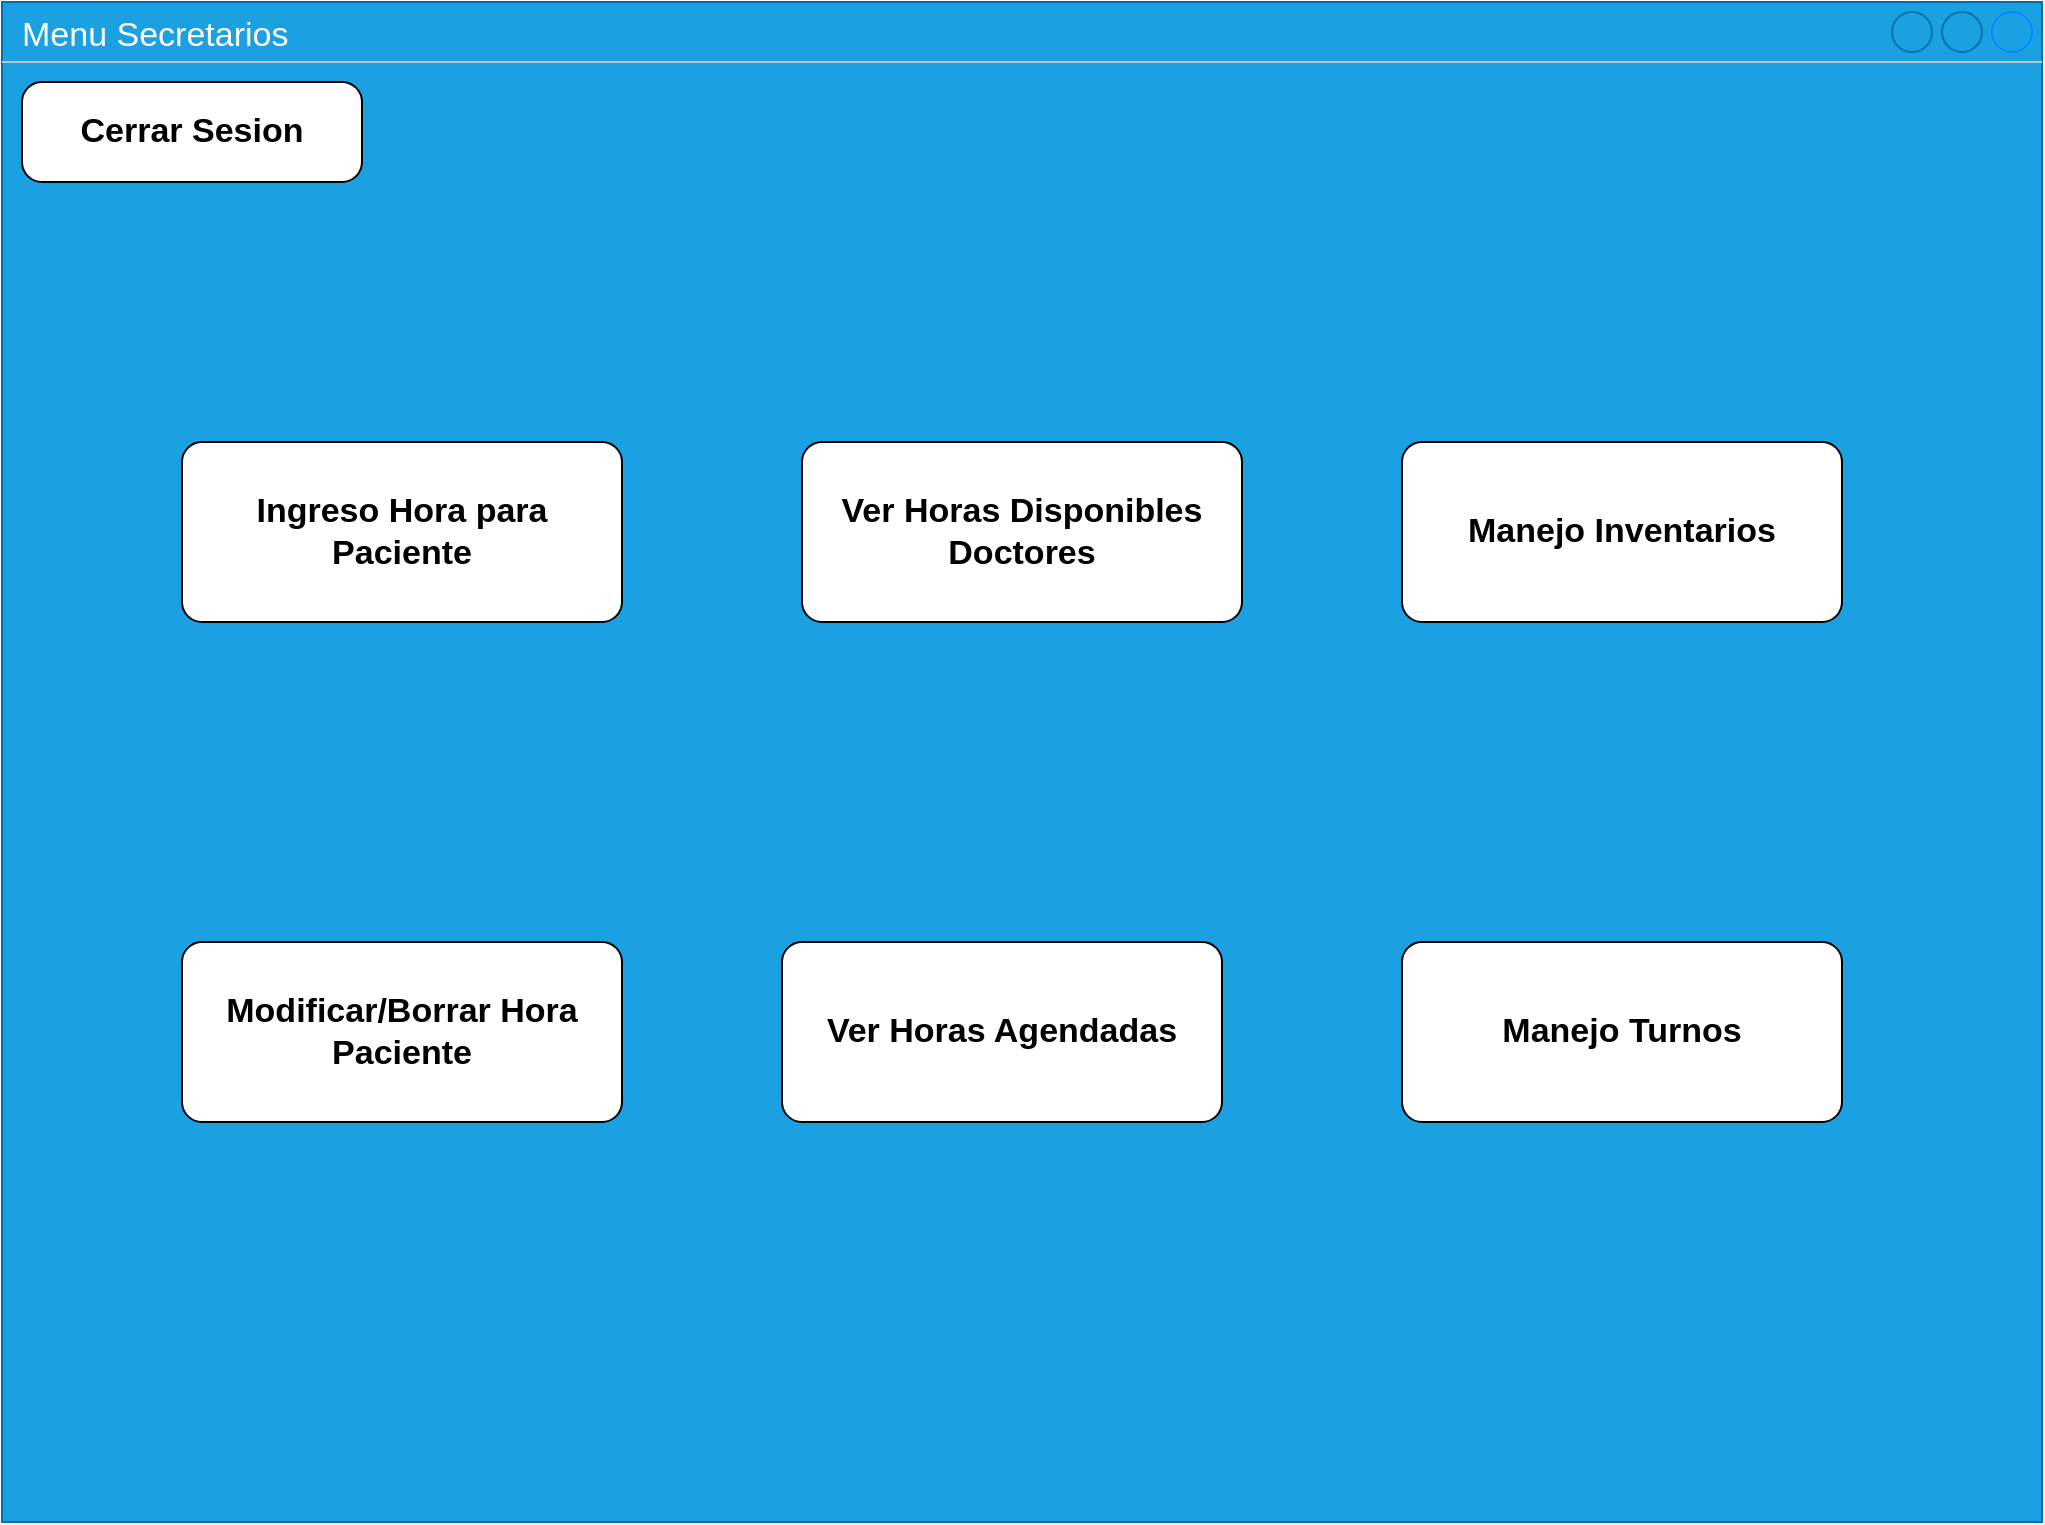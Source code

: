 <mxfile version="24.9.0">
  <diagram name="Page-1" id="IPXtiYjDvqrDLfl0yFzO">
    <mxGraphModel dx="1674" dy="746" grid="1" gridSize="10" guides="1" tooltips="1" connect="1" arrows="1" fold="1" page="1" pageScale="1" pageWidth="1200" pageHeight="1600" math="0" shadow="0">
      <root>
        <mxCell id="0" />
        <mxCell id="1" parent="0" />
        <mxCell id="4eq_vdF3BxGJwdHPpGQU-1" value="Menu Secretarios" style="strokeWidth=1;shadow=0;dashed=0;align=center;html=1;shape=mxgraph.mockup.containers.window;align=left;verticalAlign=top;spacingLeft=8;strokeColor2=#008cff;strokeColor3=#c4c4c4;fontColor=#ffffff;mainText=;fontSize=17;labelBackgroundColor=none;whiteSpace=wrap;fillColor=#1ba1e2;strokeColor=#006EAF;" parent="1" vertex="1">
          <mxGeometry x="90" y="200" width="1020" height="760" as="geometry" />
        </mxCell>
        <mxCell id="4eq_vdF3BxGJwdHPpGQU-2" value="Ingreso Hora para Paciente" style="strokeWidth=1;shadow=0;dashed=0;align=center;html=1;shape=mxgraph.mockup.buttons.button;mainText=;buttonStyle=round;fontSize=17;fontStyle=1;whiteSpace=wrap;" parent="1" vertex="1">
          <mxGeometry x="180" y="420" width="220" height="90" as="geometry" />
        </mxCell>
        <mxCell id="4eq_vdF3BxGJwdHPpGQU-3" value="Modificar/Borrar Hora Paciente" style="strokeWidth=1;shadow=0;dashed=0;align=center;html=1;shape=mxgraph.mockup.buttons.button;mainText=;buttonStyle=round;fontSize=17;fontStyle=1;whiteSpace=wrap;" parent="1" vertex="1">
          <mxGeometry x="180" y="670" width="220" height="90" as="geometry" />
        </mxCell>
        <mxCell id="4eq_vdF3BxGJwdHPpGQU-4" value="Ver Horas Agendadas" style="strokeWidth=1;shadow=0;dashed=0;align=center;html=1;shape=mxgraph.mockup.buttons.button;mainText=;buttonStyle=round;fontSize=17;fontStyle=1;whiteSpace=wrap;" parent="1" vertex="1">
          <mxGeometry x="480" y="670" width="220" height="90" as="geometry" />
        </mxCell>
        <mxCell id="4eq_vdF3BxGJwdHPpGQU-5" value="Ver Horas Disponibles Doctores" style="strokeWidth=1;shadow=0;dashed=0;align=center;html=1;shape=mxgraph.mockup.buttons.button;mainText=;buttonStyle=round;fontSize=17;fontStyle=1;whiteSpace=wrap;" parent="1" vertex="1">
          <mxGeometry x="490" y="420" width="220" height="90" as="geometry" />
        </mxCell>
        <mxCell id="DwNXoGnOqoWEjzSwwomB-1" value="Cerrar Sesion" style="strokeWidth=1;shadow=0;dashed=0;align=center;html=1;shape=mxgraph.mockup.buttons.button;mainText=;buttonStyle=round;fontSize=17;fontStyle=1;whiteSpace=wrap;" parent="1" vertex="1">
          <mxGeometry x="100" y="240" width="170" height="50" as="geometry" />
        </mxCell>
        <mxCell id="ycdhvU_eAEkBZ9KNXW4D-1" value="Manejo Inventarios" style="strokeWidth=1;shadow=0;dashed=0;align=center;html=1;shape=mxgraph.mockup.buttons.button;mainText=;buttonStyle=round;fontSize=17;fontStyle=1;whiteSpace=wrap;" vertex="1" parent="1">
          <mxGeometry x="790" y="420" width="220" height="90" as="geometry" />
        </mxCell>
        <mxCell id="ycdhvU_eAEkBZ9KNXW4D-2" value="Manejo Turnos" style="strokeWidth=1;shadow=0;dashed=0;align=center;html=1;shape=mxgraph.mockup.buttons.button;mainText=;buttonStyle=round;fontSize=17;fontStyle=1;whiteSpace=wrap;" vertex="1" parent="1">
          <mxGeometry x="790" y="670" width="220" height="90" as="geometry" />
        </mxCell>
      </root>
    </mxGraphModel>
  </diagram>
</mxfile>
